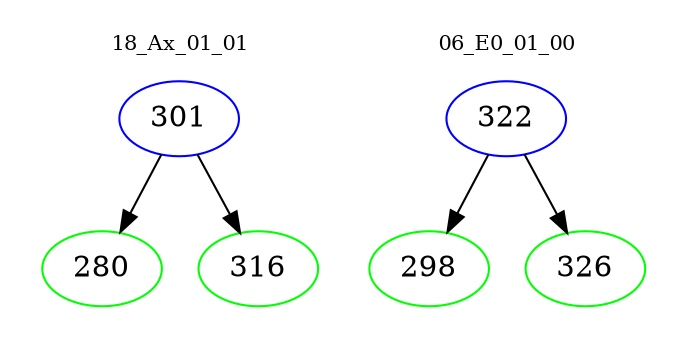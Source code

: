 digraph{
subgraph cluster_0 {
color = white
label = "18_Ax_01_01";
fontsize=10;
T0_301 [label="301", color="blue"]
T0_301 -> T0_280 [color="black"]
T0_280 [label="280", color="green"]
T0_301 -> T0_316 [color="black"]
T0_316 [label="316", color="green"]
}
subgraph cluster_1 {
color = white
label = "06_E0_01_00";
fontsize=10;
T1_322 [label="322", color="blue"]
T1_322 -> T1_298 [color="black"]
T1_298 [label="298", color="green"]
T1_322 -> T1_326 [color="black"]
T1_326 [label="326", color="green"]
}
}
